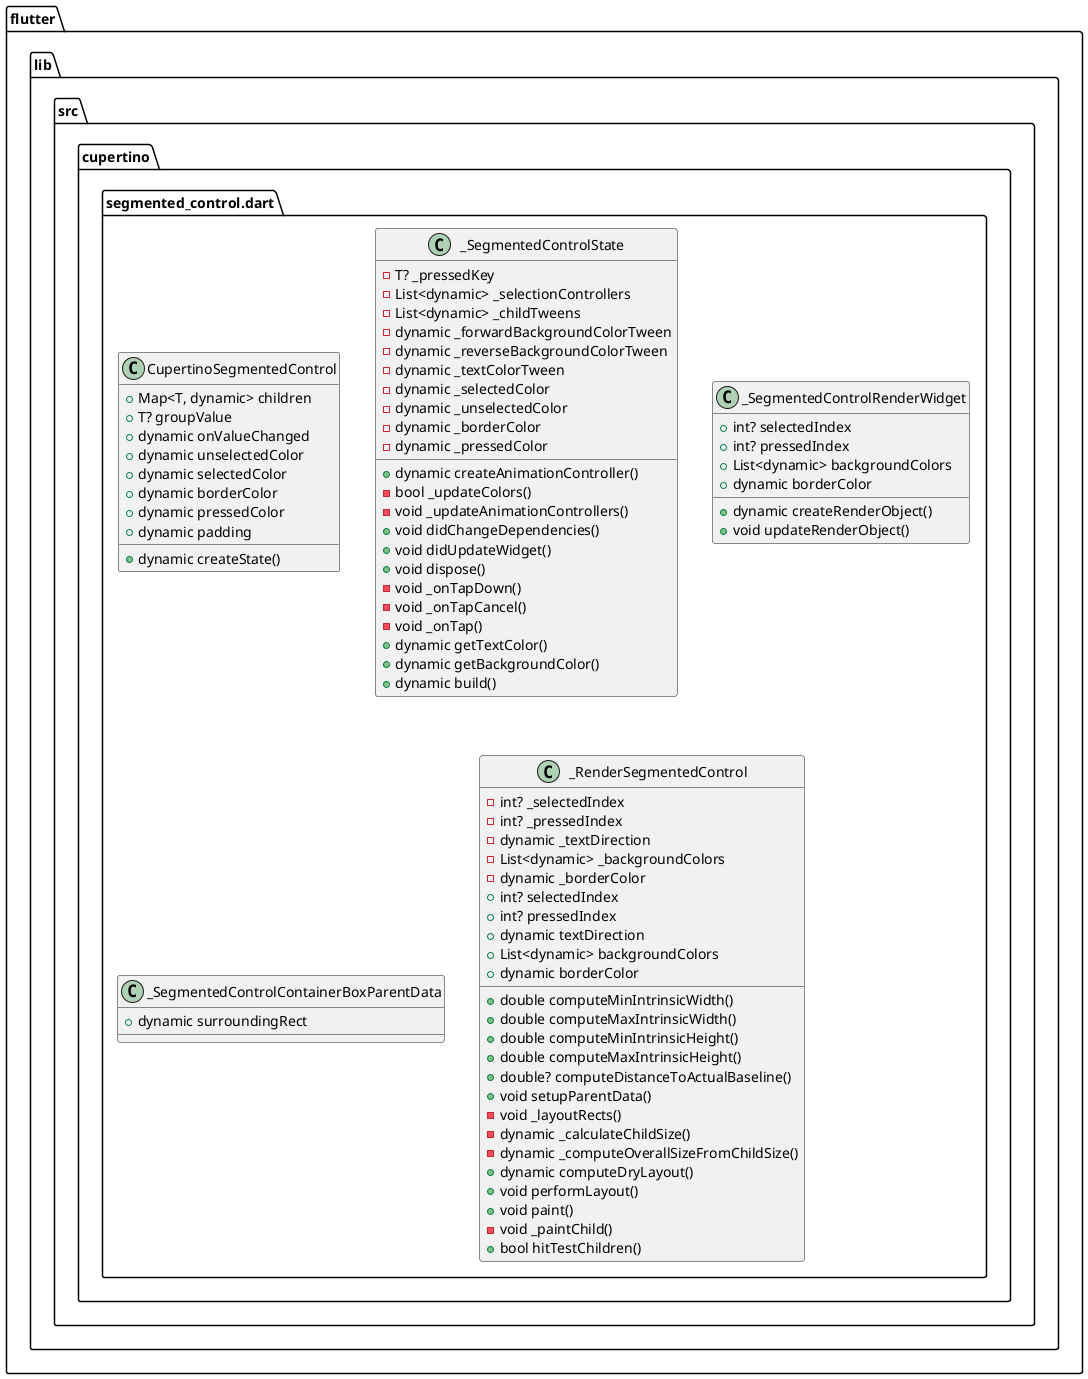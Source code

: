 @startuml
set namespaceSeparator ::

class "flutter::lib::src::cupertino::segmented_control.dart::CupertinoSegmentedControl" {
  +Map<T, dynamic> children
  +T? groupValue
  +dynamic onValueChanged
  +dynamic unselectedColor
  +dynamic selectedColor
  +dynamic borderColor
  +dynamic pressedColor
  +dynamic padding
  +dynamic createState()
}

class "flutter::lib::src::cupertino::segmented_control.dart::_SegmentedControlState" {
  -T? _pressedKey
  -List<dynamic> _selectionControllers
  -List<dynamic> _childTweens
  -dynamic _forwardBackgroundColorTween
  -dynamic _reverseBackgroundColorTween
  -dynamic _textColorTween
  -dynamic _selectedColor
  -dynamic _unselectedColor
  -dynamic _borderColor
  -dynamic _pressedColor
  +dynamic createAnimationController()
  -bool _updateColors()
  -void _updateAnimationControllers()
  +void didChangeDependencies()
  +void didUpdateWidget()
  +void dispose()
  -void _onTapDown()
  -void _onTapCancel()
  -void _onTap()
  +dynamic getTextColor()
  +dynamic getBackgroundColor()
  +dynamic build()
}

class "flutter::lib::src::cupertino::segmented_control.dart::_SegmentedControlRenderWidget" {
  +int? selectedIndex
  +int? pressedIndex
  +List<dynamic> backgroundColors
  +dynamic borderColor
  +dynamic createRenderObject()
  +void updateRenderObject()
}

class "flutter::lib::src::cupertino::segmented_control.dart::_SegmentedControlContainerBoxParentData" {
  +dynamic surroundingRect
}

class "flutter::lib::src::cupertino::segmented_control.dart::_RenderSegmentedControl" {
  -int? _selectedIndex
  -int? _pressedIndex
  -dynamic _textDirection
  -List<dynamic> _backgroundColors
  -dynamic _borderColor
  +int? selectedIndex
  +int? pressedIndex
  +dynamic textDirection
  +List<dynamic> backgroundColors
  +dynamic borderColor
  +double computeMinIntrinsicWidth()
  +double computeMaxIntrinsicWidth()
  +double computeMinIntrinsicHeight()
  +double computeMaxIntrinsicHeight()
  +double? computeDistanceToActualBaseline()
  +void setupParentData()
  -void _layoutRects()
  -dynamic _calculateChildSize()
  -dynamic _computeOverallSizeFromChildSize()
  +dynamic computeDryLayout()
  +void performLayout()
  +void paint()
  -void _paintChild()
  +bool hitTestChildren()
}


@enduml